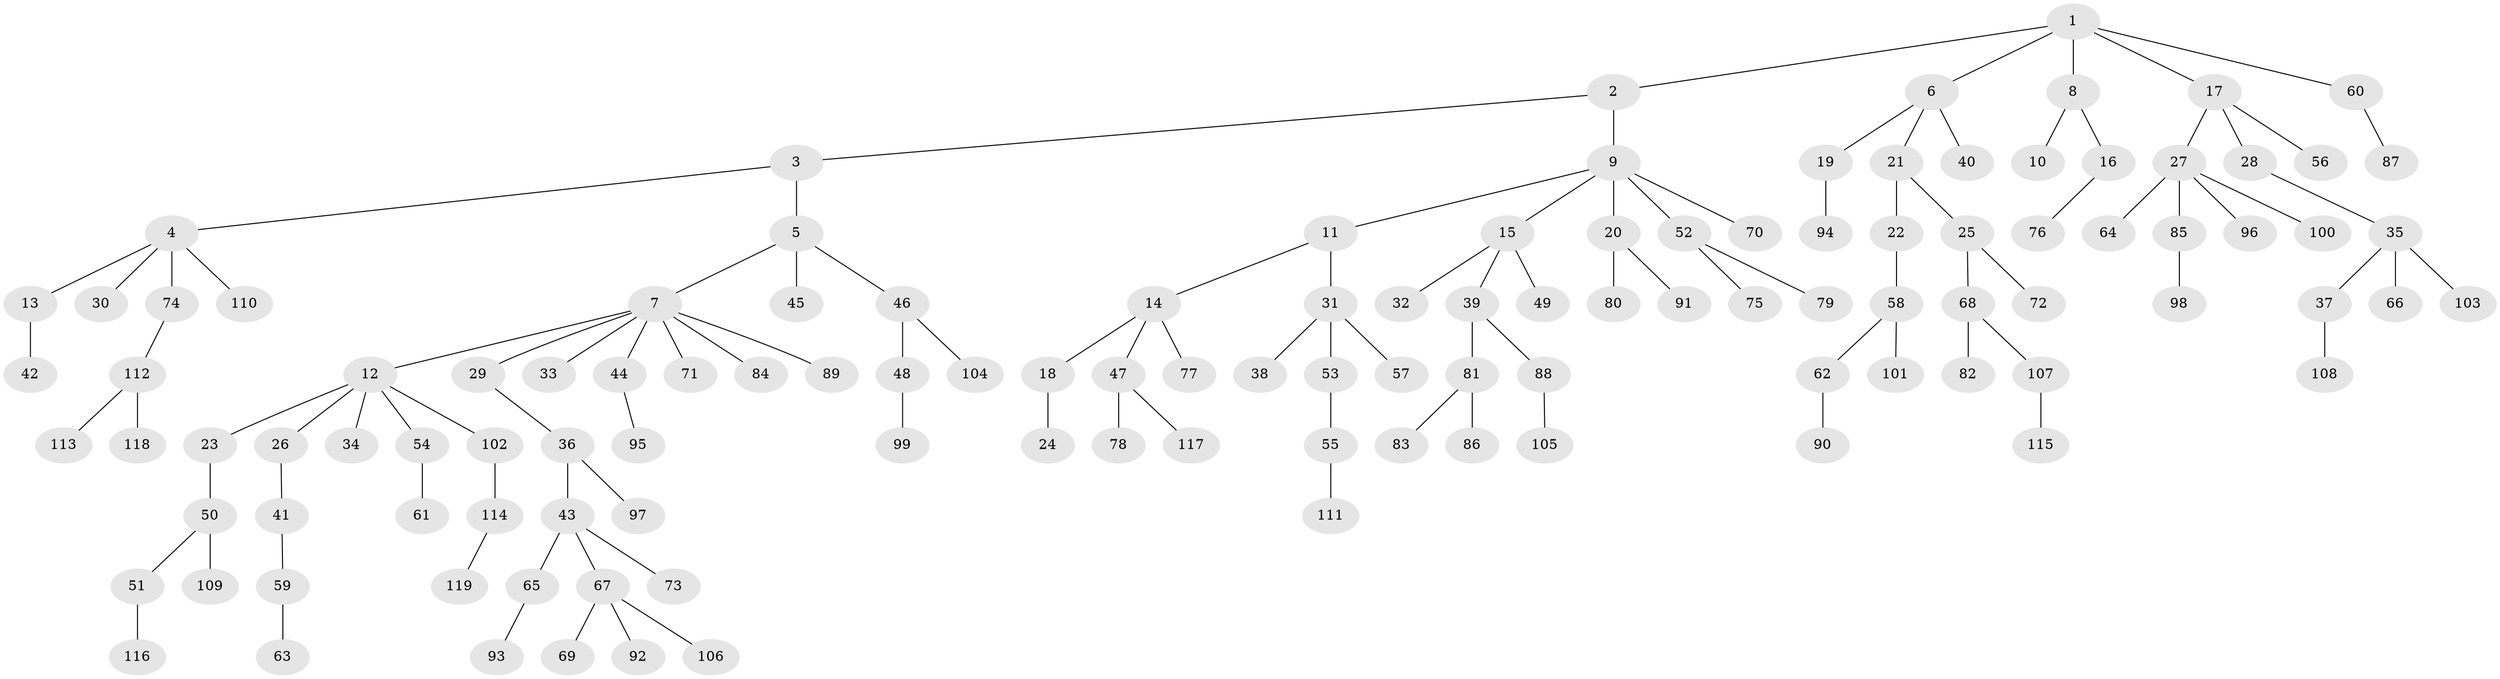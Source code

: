 // coarse degree distribution, {4: 0.08333333333333333, 3: 0.16666666666666666, 1: 0.5208333333333334, 2: 0.1875, 5: 0.020833333333333332, 6: 0.020833333333333332}
// Generated by graph-tools (version 1.1) at 2025/37/03/04/25 23:37:24]
// undirected, 119 vertices, 118 edges
graph export_dot {
  node [color=gray90,style=filled];
  1;
  2;
  3;
  4;
  5;
  6;
  7;
  8;
  9;
  10;
  11;
  12;
  13;
  14;
  15;
  16;
  17;
  18;
  19;
  20;
  21;
  22;
  23;
  24;
  25;
  26;
  27;
  28;
  29;
  30;
  31;
  32;
  33;
  34;
  35;
  36;
  37;
  38;
  39;
  40;
  41;
  42;
  43;
  44;
  45;
  46;
  47;
  48;
  49;
  50;
  51;
  52;
  53;
  54;
  55;
  56;
  57;
  58;
  59;
  60;
  61;
  62;
  63;
  64;
  65;
  66;
  67;
  68;
  69;
  70;
  71;
  72;
  73;
  74;
  75;
  76;
  77;
  78;
  79;
  80;
  81;
  82;
  83;
  84;
  85;
  86;
  87;
  88;
  89;
  90;
  91;
  92;
  93;
  94;
  95;
  96;
  97;
  98;
  99;
  100;
  101;
  102;
  103;
  104;
  105;
  106;
  107;
  108;
  109;
  110;
  111;
  112;
  113;
  114;
  115;
  116;
  117;
  118;
  119;
  1 -- 2;
  1 -- 6;
  1 -- 8;
  1 -- 17;
  1 -- 60;
  2 -- 3;
  2 -- 9;
  3 -- 4;
  3 -- 5;
  4 -- 13;
  4 -- 30;
  4 -- 74;
  4 -- 110;
  5 -- 7;
  5 -- 45;
  5 -- 46;
  6 -- 19;
  6 -- 21;
  6 -- 40;
  7 -- 12;
  7 -- 29;
  7 -- 33;
  7 -- 44;
  7 -- 71;
  7 -- 84;
  7 -- 89;
  8 -- 10;
  8 -- 16;
  9 -- 11;
  9 -- 15;
  9 -- 20;
  9 -- 52;
  9 -- 70;
  11 -- 14;
  11 -- 31;
  12 -- 23;
  12 -- 26;
  12 -- 34;
  12 -- 54;
  12 -- 102;
  13 -- 42;
  14 -- 18;
  14 -- 47;
  14 -- 77;
  15 -- 32;
  15 -- 39;
  15 -- 49;
  16 -- 76;
  17 -- 27;
  17 -- 28;
  17 -- 56;
  18 -- 24;
  19 -- 94;
  20 -- 80;
  20 -- 91;
  21 -- 22;
  21 -- 25;
  22 -- 58;
  23 -- 50;
  25 -- 68;
  25 -- 72;
  26 -- 41;
  27 -- 64;
  27 -- 85;
  27 -- 96;
  27 -- 100;
  28 -- 35;
  29 -- 36;
  31 -- 38;
  31 -- 53;
  31 -- 57;
  35 -- 37;
  35 -- 66;
  35 -- 103;
  36 -- 43;
  36 -- 97;
  37 -- 108;
  39 -- 81;
  39 -- 88;
  41 -- 59;
  43 -- 65;
  43 -- 67;
  43 -- 73;
  44 -- 95;
  46 -- 48;
  46 -- 104;
  47 -- 78;
  47 -- 117;
  48 -- 99;
  50 -- 51;
  50 -- 109;
  51 -- 116;
  52 -- 75;
  52 -- 79;
  53 -- 55;
  54 -- 61;
  55 -- 111;
  58 -- 62;
  58 -- 101;
  59 -- 63;
  60 -- 87;
  62 -- 90;
  65 -- 93;
  67 -- 69;
  67 -- 92;
  67 -- 106;
  68 -- 82;
  68 -- 107;
  74 -- 112;
  81 -- 83;
  81 -- 86;
  85 -- 98;
  88 -- 105;
  102 -- 114;
  107 -- 115;
  112 -- 113;
  112 -- 118;
  114 -- 119;
}
